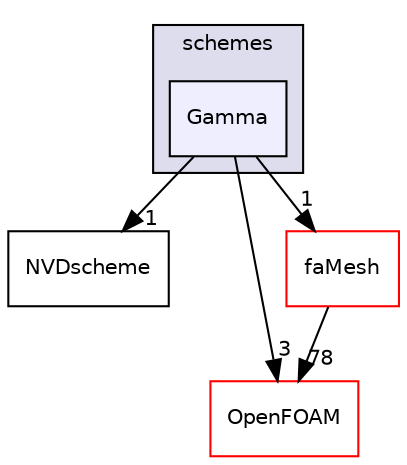 digraph "src/finiteArea/interpolation/edgeInterpolation/schemes/Gamma" {
  bgcolor=transparent;
  compound=true
  node [ fontsize="10", fontname="Helvetica"];
  edge [ labelfontsize="10", labelfontname="Helvetica"];
  subgraph clusterdir_c2cbdda9edd3452610b843dc2610651b {
    graph [ bgcolor="#ddddee", pencolor="black", label="schemes" fontname="Helvetica", fontsize="10", URL="dir_c2cbdda9edd3452610b843dc2610651b.html"]
  dir_ebb6de3800b102c8cf5b01666becac7b [shape=box, label="Gamma", style="filled", fillcolor="#eeeeff", pencolor="black", URL="dir_ebb6de3800b102c8cf5b01666becac7b.html"];
  }
  dir_8c6171b8f9e53ff742e33887cc932cb8 [shape=box label="NVDscheme" URL="dir_8c6171b8f9e53ff742e33887cc932cb8.html"];
  dir_c5473ff19b20e6ec4dfe5c310b3778a8 [shape=box label="OpenFOAM" color="red" URL="dir_c5473ff19b20e6ec4dfe5c310b3778a8.html"];
  dir_f14612db68a06d13a87d37d60dc895d5 [shape=box label="faMesh" color="red" URL="dir_f14612db68a06d13a87d37d60dc895d5.html"];
  dir_ebb6de3800b102c8cf5b01666becac7b->dir_8c6171b8f9e53ff742e33887cc932cb8 [headlabel="1", labeldistance=1.5 headhref="dir_000813_000823.html"];
  dir_ebb6de3800b102c8cf5b01666becac7b->dir_c5473ff19b20e6ec4dfe5c310b3778a8 [headlabel="3", labeldistance=1.5 headhref="dir_000813_002151.html"];
  dir_ebb6de3800b102c8cf5b01666becac7b->dir_f14612db68a06d13a87d37d60dc895d5 [headlabel="1", labeldistance=1.5 headhref="dir_000813_000719.html"];
  dir_f14612db68a06d13a87d37d60dc895d5->dir_c5473ff19b20e6ec4dfe5c310b3778a8 [headlabel="78", labeldistance=1.5 headhref="dir_000719_002151.html"];
}
